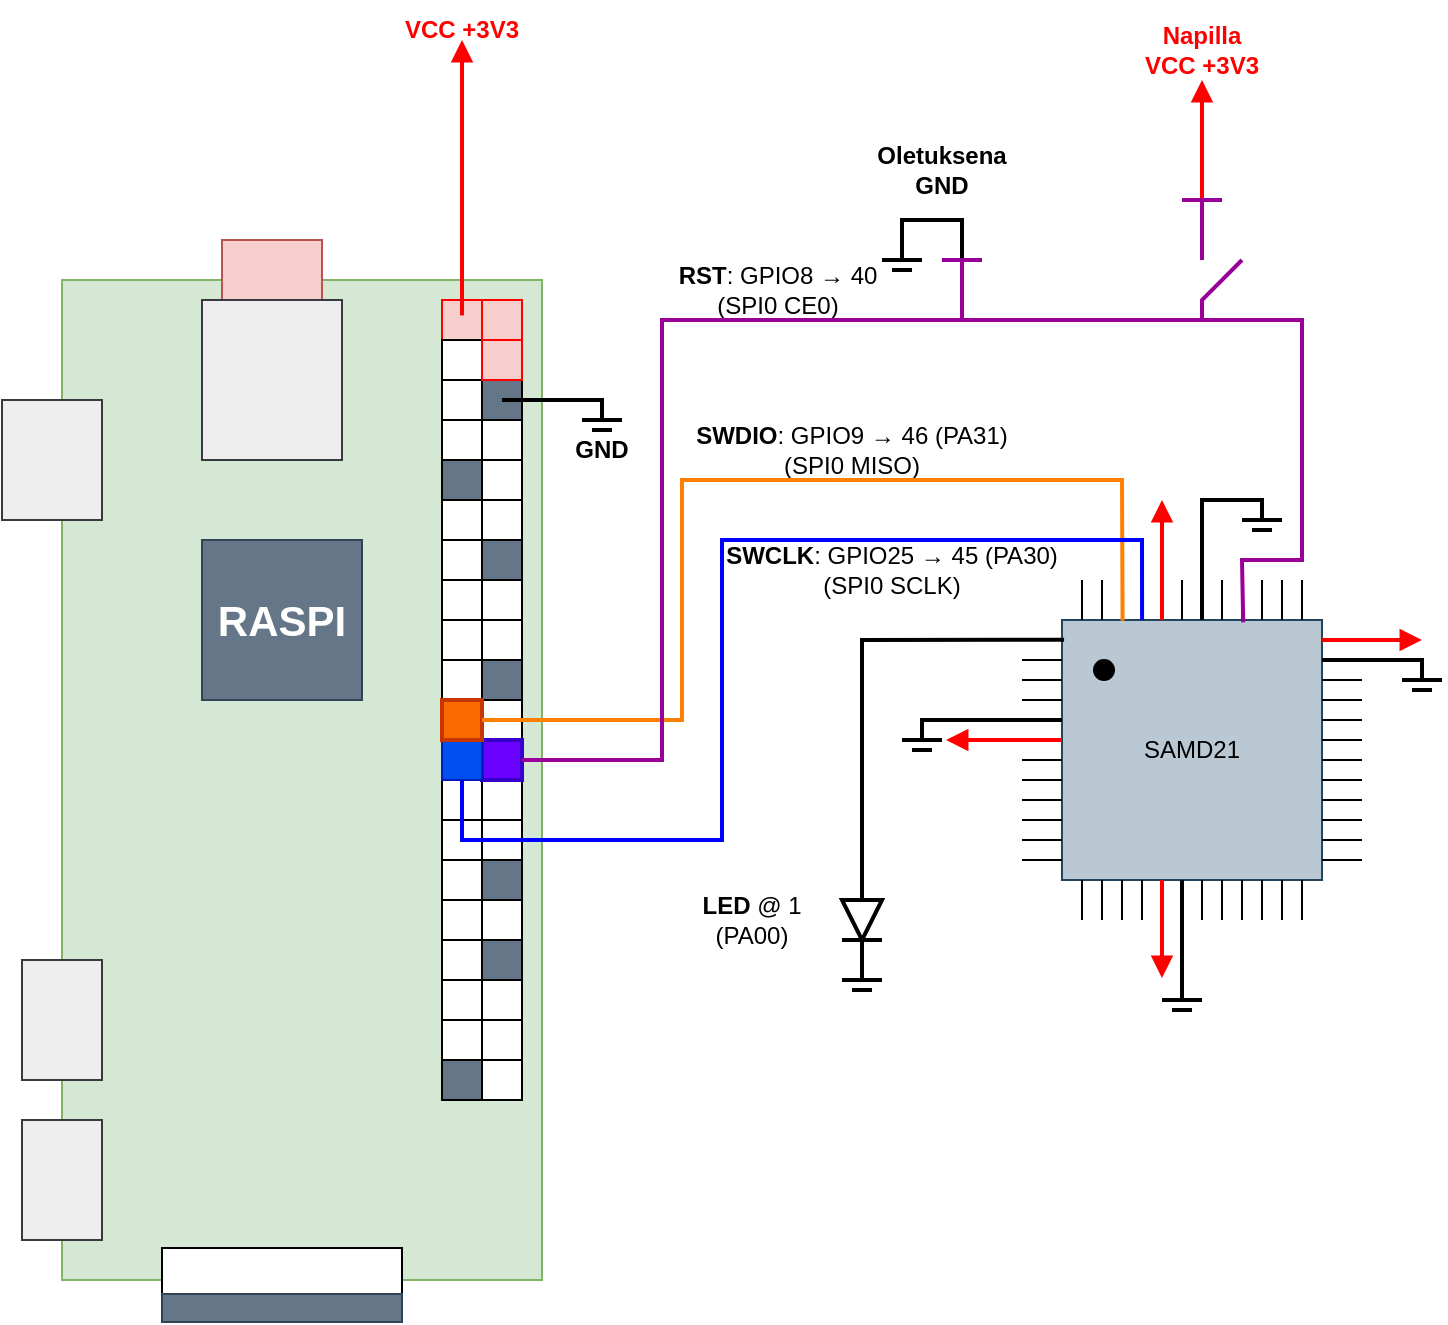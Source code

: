 <mxfile version="21.8.0" type="device">
  <diagram name="Sivu-1" id="TcnBGbWNYMxR0NJbdDOh">
    <mxGraphModel dx="1728" dy="927" grid="1" gridSize="10" guides="1" tooltips="1" connect="1" arrows="1" fold="1" page="1" pageScale="1" pageWidth="827" pageHeight="1169" math="0" shadow="0">
      <root>
        <mxCell id="0" />
        <mxCell id="1" parent="0" />
        <mxCell id="fr3tZVCzsqGeOzrXejrY-5" value="" style="endArrow=none;html=1;rounded=0;strokeWidth=2;" parent="1" edge="1">
          <mxGeometry width="50" height="50" relative="1" as="geometry">
            <mxPoint x="510" y="180" as="sourcePoint" />
            <mxPoint x="540" y="180" as="targetPoint" />
            <Array as="points">
              <mxPoint x="510" y="160" />
              <mxPoint x="540" y="160" />
            </Array>
          </mxGeometry>
        </mxCell>
        <mxCell id="Yb7hkfb2FvTGq4S6wsNo-282" value="" style="group" parent="1" vertex="1" connectable="0">
          <mxGeometry x="60" y="170" width="270" height="541" as="geometry" />
        </mxCell>
        <mxCell id="Yb7hkfb2FvTGq4S6wsNo-270" value="" style="rounded=0;whiteSpace=wrap;html=1;fontStyle=1;fillColor=#d5e8d4;strokeColor=#82b366;" parent="Yb7hkfb2FvTGq4S6wsNo-282" vertex="1">
          <mxGeometry x="30" y="20" width="240" height="500" as="geometry" />
        </mxCell>
        <mxCell id="Yb7hkfb2FvTGq4S6wsNo-129" value="" style="whiteSpace=wrap;html=1;aspect=fixed;fillColor=#f8cecc;strokeColor=#FF0000;" parent="Yb7hkfb2FvTGq4S6wsNo-282" vertex="1">
          <mxGeometry x="220" y="30" width="20" height="20" as="geometry" />
        </mxCell>
        <mxCell id="Yb7hkfb2FvTGq4S6wsNo-130" value="" style="whiteSpace=wrap;html=1;aspect=fixed;" parent="Yb7hkfb2FvTGq4S6wsNo-282" vertex="1">
          <mxGeometry x="240" y="30" width="20" height="20" as="geometry" />
        </mxCell>
        <mxCell id="Yb7hkfb2FvTGq4S6wsNo-131" value="" style="whiteSpace=wrap;html=1;aspect=fixed;" parent="Yb7hkfb2FvTGq4S6wsNo-282" vertex="1">
          <mxGeometry x="220" y="50" width="20" height="20" as="geometry" />
        </mxCell>
        <mxCell id="Yb7hkfb2FvTGq4S6wsNo-132" value="" style="whiteSpace=wrap;html=1;aspect=fixed;" parent="Yb7hkfb2FvTGq4S6wsNo-282" vertex="1">
          <mxGeometry x="240" y="50" width="20" height="20" as="geometry" />
        </mxCell>
        <mxCell id="Yb7hkfb2FvTGq4S6wsNo-133" value="" style="whiteSpace=wrap;html=1;aspect=fixed;" parent="Yb7hkfb2FvTGq4S6wsNo-282" vertex="1">
          <mxGeometry x="220" y="70" width="20" height="20" as="geometry" />
        </mxCell>
        <mxCell id="Yb7hkfb2FvTGq4S6wsNo-134" value="" style="whiteSpace=wrap;html=1;aspect=fixed;fillColor=#647687;fontColor=#ffffff;strokeColor=#000000;" parent="Yb7hkfb2FvTGq4S6wsNo-282" vertex="1">
          <mxGeometry x="240" y="70" width="20" height="20" as="geometry" />
        </mxCell>
        <mxCell id="Yb7hkfb2FvTGq4S6wsNo-135" value="" style="whiteSpace=wrap;html=1;aspect=fixed;" parent="Yb7hkfb2FvTGq4S6wsNo-282" vertex="1">
          <mxGeometry x="220" y="90" width="20" height="20" as="geometry" />
        </mxCell>
        <mxCell id="Yb7hkfb2FvTGq4S6wsNo-136" value="" style="whiteSpace=wrap;html=1;aspect=fixed;" parent="Yb7hkfb2FvTGq4S6wsNo-282" vertex="1">
          <mxGeometry x="240" y="90" width="20" height="20" as="geometry" />
        </mxCell>
        <mxCell id="Yb7hkfb2FvTGq4S6wsNo-146" value="" style="whiteSpace=wrap;html=1;aspect=fixed;" parent="Yb7hkfb2FvTGq4S6wsNo-282" vertex="1">
          <mxGeometry x="220" y="110" width="20" height="20" as="geometry" />
        </mxCell>
        <mxCell id="Yb7hkfb2FvTGq4S6wsNo-147" value="" style="whiteSpace=wrap;html=1;aspect=fixed;" parent="Yb7hkfb2FvTGq4S6wsNo-282" vertex="1">
          <mxGeometry x="240" y="110" width="20" height="20" as="geometry" />
        </mxCell>
        <mxCell id="Yb7hkfb2FvTGq4S6wsNo-148" value="" style="whiteSpace=wrap;html=1;aspect=fixed;" parent="Yb7hkfb2FvTGq4S6wsNo-282" vertex="1">
          <mxGeometry x="220" y="130" width="20" height="20" as="geometry" />
        </mxCell>
        <mxCell id="Yb7hkfb2FvTGq4S6wsNo-150" value="" style="whiteSpace=wrap;html=1;aspect=fixed;" parent="Yb7hkfb2FvTGq4S6wsNo-282" vertex="1">
          <mxGeometry x="220" y="150" width="20" height="20" as="geometry" />
        </mxCell>
        <mxCell id="Yb7hkfb2FvTGq4S6wsNo-151" value="" style="whiteSpace=wrap;html=1;aspect=fixed;" parent="Yb7hkfb2FvTGq4S6wsNo-282" vertex="1">
          <mxGeometry x="240" y="150" width="20" height="20" as="geometry" />
        </mxCell>
        <mxCell id="Yb7hkfb2FvTGq4S6wsNo-152" value="" style="whiteSpace=wrap;html=1;aspect=fixed;" parent="Yb7hkfb2FvTGq4S6wsNo-282" vertex="1">
          <mxGeometry x="220" y="170" width="20" height="20" as="geometry" />
        </mxCell>
        <mxCell id="Yb7hkfb2FvTGq4S6wsNo-153" value="" style="whiteSpace=wrap;html=1;aspect=fixed;" parent="Yb7hkfb2FvTGq4S6wsNo-282" vertex="1">
          <mxGeometry x="240" y="170" width="20" height="20" as="geometry" />
        </mxCell>
        <mxCell id="Yb7hkfb2FvTGq4S6wsNo-238" value="" style="whiteSpace=wrap;html=1;aspect=fixed;" parent="Yb7hkfb2FvTGq4S6wsNo-282" vertex="1">
          <mxGeometry x="220" y="190" width="20" height="20" as="geometry" />
        </mxCell>
        <mxCell id="Yb7hkfb2FvTGq4S6wsNo-240" value="" style="whiteSpace=wrap;html=1;aspect=fixed;" parent="Yb7hkfb2FvTGq4S6wsNo-282" vertex="1">
          <mxGeometry x="220" y="210" width="20" height="20" as="geometry" />
        </mxCell>
        <mxCell id="Yb7hkfb2FvTGq4S6wsNo-241" value="" style="whiteSpace=wrap;html=1;aspect=fixed;" parent="Yb7hkfb2FvTGq4S6wsNo-282" vertex="1">
          <mxGeometry x="240" y="210" width="20" height="20" as="geometry" />
        </mxCell>
        <mxCell id="Yb7hkfb2FvTGq4S6wsNo-242" value="" style="whiteSpace=wrap;html=1;aspect=fixed;" parent="Yb7hkfb2FvTGq4S6wsNo-282" vertex="1">
          <mxGeometry x="220" y="230" width="20" height="20" as="geometry" />
        </mxCell>
        <mxCell id="Yb7hkfb2FvTGq4S6wsNo-244" value="" style="whiteSpace=wrap;html=1;aspect=fixed;" parent="Yb7hkfb2FvTGq4S6wsNo-282" vertex="1">
          <mxGeometry x="220" y="250" width="20" height="20" as="geometry" />
        </mxCell>
        <mxCell id="Yb7hkfb2FvTGq4S6wsNo-245" value="" style="whiteSpace=wrap;html=1;aspect=fixed;" parent="Yb7hkfb2FvTGq4S6wsNo-282" vertex="1">
          <mxGeometry x="240" y="250" width="20" height="20" as="geometry" />
        </mxCell>
        <mxCell id="Yb7hkfb2FvTGq4S6wsNo-246" value="" style="whiteSpace=wrap;html=1;aspect=fixed;" parent="Yb7hkfb2FvTGq4S6wsNo-282" vertex="1">
          <mxGeometry x="220" y="270" width="20" height="20" as="geometry" />
        </mxCell>
        <mxCell id="Yb7hkfb2FvTGq4S6wsNo-247" value="" style="whiteSpace=wrap;html=1;aspect=fixed;" parent="Yb7hkfb2FvTGq4S6wsNo-282" vertex="1">
          <mxGeometry x="240" y="270" width="20" height="20" as="geometry" />
        </mxCell>
        <mxCell id="Yb7hkfb2FvTGq4S6wsNo-248" value="" style="whiteSpace=wrap;html=1;aspect=fixed;" parent="Yb7hkfb2FvTGq4S6wsNo-282" vertex="1">
          <mxGeometry x="220" y="290" width="20" height="20" as="geometry" />
        </mxCell>
        <mxCell id="Yb7hkfb2FvTGq4S6wsNo-249" value="" style="whiteSpace=wrap;html=1;aspect=fixed;" parent="Yb7hkfb2FvTGq4S6wsNo-282" vertex="1">
          <mxGeometry x="240" y="290" width="20" height="20" as="geometry" />
        </mxCell>
        <mxCell id="Yb7hkfb2FvTGq4S6wsNo-250" value="" style="whiteSpace=wrap;html=1;aspect=fixed;" parent="Yb7hkfb2FvTGq4S6wsNo-282" vertex="1">
          <mxGeometry x="220" y="310" width="20" height="20" as="geometry" />
        </mxCell>
        <mxCell id="Yb7hkfb2FvTGq4S6wsNo-251" value="" style="whiteSpace=wrap;html=1;aspect=fixed;" parent="Yb7hkfb2FvTGq4S6wsNo-282" vertex="1">
          <mxGeometry x="240" y="310" width="20" height="20" as="geometry" />
        </mxCell>
        <mxCell id="Yb7hkfb2FvTGq4S6wsNo-252" value="" style="whiteSpace=wrap;html=1;aspect=fixed;" parent="Yb7hkfb2FvTGq4S6wsNo-282" vertex="1">
          <mxGeometry x="220" y="330" width="20" height="20" as="geometry" />
        </mxCell>
        <mxCell id="Yb7hkfb2FvTGq4S6wsNo-253" value="" style="whiteSpace=wrap;html=1;aspect=fixed;" parent="Yb7hkfb2FvTGq4S6wsNo-282" vertex="1">
          <mxGeometry x="240" y="330" width="20" height="20" as="geometry" />
        </mxCell>
        <mxCell id="Yb7hkfb2FvTGq4S6wsNo-254" value="" style="whiteSpace=wrap;html=1;aspect=fixed;" parent="Yb7hkfb2FvTGq4S6wsNo-282" vertex="1">
          <mxGeometry x="220" y="350" width="20" height="20" as="geometry" />
        </mxCell>
        <mxCell id="Yb7hkfb2FvTGq4S6wsNo-255" value="" style="whiteSpace=wrap;html=1;aspect=fixed;" parent="Yb7hkfb2FvTGq4S6wsNo-282" vertex="1">
          <mxGeometry x="240" y="350" width="20" height="20" as="geometry" />
        </mxCell>
        <mxCell id="Yb7hkfb2FvTGq4S6wsNo-256" value="" style="whiteSpace=wrap;html=1;aspect=fixed;" parent="Yb7hkfb2FvTGq4S6wsNo-282" vertex="1">
          <mxGeometry x="220" y="370" width="20" height="20" as="geometry" />
        </mxCell>
        <mxCell id="Yb7hkfb2FvTGq4S6wsNo-257" value="" style="whiteSpace=wrap;html=1;aspect=fixed;" parent="Yb7hkfb2FvTGq4S6wsNo-282" vertex="1">
          <mxGeometry x="240" y="370" width="20" height="20" as="geometry" />
        </mxCell>
        <mxCell id="Yb7hkfb2FvTGq4S6wsNo-258" value="" style="whiteSpace=wrap;html=1;aspect=fixed;" parent="Yb7hkfb2FvTGq4S6wsNo-282" vertex="1">
          <mxGeometry x="220" y="390" width="20" height="20" as="geometry" />
        </mxCell>
        <mxCell id="Yb7hkfb2FvTGq4S6wsNo-259" value="" style="whiteSpace=wrap;html=1;aspect=fixed;" parent="Yb7hkfb2FvTGq4S6wsNo-282" vertex="1">
          <mxGeometry x="240" y="390" width="20" height="20" as="geometry" />
        </mxCell>
        <mxCell id="Yb7hkfb2FvTGq4S6wsNo-260" value="" style="whiteSpace=wrap;html=1;aspect=fixed;" parent="Yb7hkfb2FvTGq4S6wsNo-282" vertex="1">
          <mxGeometry x="220" y="410" width="20" height="20" as="geometry" />
        </mxCell>
        <mxCell id="Yb7hkfb2FvTGq4S6wsNo-261" value="" style="whiteSpace=wrap;html=1;aspect=fixed;" parent="Yb7hkfb2FvTGq4S6wsNo-282" vertex="1">
          <mxGeometry x="240" y="410" width="20" height="20" as="geometry" />
        </mxCell>
        <mxCell id="Yb7hkfb2FvTGq4S6wsNo-271" value="" style="whiteSpace=wrap;html=1;aspect=fixed;fillColor=#647687;fontColor=#ffffff;strokeColor=#314354;" parent="Yb7hkfb2FvTGq4S6wsNo-282" vertex="1">
          <mxGeometry x="100" y="150" width="80" height="80" as="geometry" />
        </mxCell>
        <mxCell id="Yb7hkfb2FvTGq4S6wsNo-273" value="" style="rounded=0;whiteSpace=wrap;html=1;fillColor=#eeeeee;strokeColor=#36393d;" parent="Yb7hkfb2FvTGq4S6wsNo-282" vertex="1">
          <mxGeometry y="80" width="50" height="60" as="geometry" />
        </mxCell>
        <mxCell id="Yb7hkfb2FvTGq4S6wsNo-274" value="" style="rounded=0;whiteSpace=wrap;html=1;fillColor=#eeeeee;strokeColor=#36393d;" parent="Yb7hkfb2FvTGq4S6wsNo-282" vertex="1">
          <mxGeometry x="10" y="360" width="40" height="60" as="geometry" />
        </mxCell>
        <mxCell id="Yb7hkfb2FvTGq4S6wsNo-275" value="" style="rounded=0;whiteSpace=wrap;html=1;fillColor=#eeeeee;strokeColor=#36393d;" parent="Yb7hkfb2FvTGq4S6wsNo-282" vertex="1">
          <mxGeometry x="10" y="440" width="40" height="60" as="geometry" />
        </mxCell>
        <mxCell id="Yb7hkfb2FvTGq4S6wsNo-276" value="" style="rounded=0;whiteSpace=wrap;html=1;" parent="Yb7hkfb2FvTGq4S6wsNo-282" vertex="1">
          <mxGeometry x="80" y="504" width="120" height="30" as="geometry" />
        </mxCell>
        <mxCell id="Yb7hkfb2FvTGq4S6wsNo-278" value="" style="rounded=0;whiteSpace=wrap;html=1;fillColor=#647687;fontColor=#ffffff;strokeColor=#314354;" parent="Yb7hkfb2FvTGq4S6wsNo-282" vertex="1">
          <mxGeometry x="80" y="527" width="120" height="14" as="geometry" />
        </mxCell>
        <mxCell id="Yb7hkfb2FvTGq4S6wsNo-279" value="" style="rounded=0;whiteSpace=wrap;html=1;fillColor=#f8cecc;strokeColor=#b85450;" parent="Yb7hkfb2FvTGq4S6wsNo-282" vertex="1">
          <mxGeometry x="110" width="50" height="70" as="geometry" />
        </mxCell>
        <mxCell id="Yb7hkfb2FvTGq4S6wsNo-272" value="" style="rounded=0;whiteSpace=wrap;html=1;fillColor=#eeeeee;strokeColor=#36393d;" parent="Yb7hkfb2FvTGq4S6wsNo-282" vertex="1">
          <mxGeometry x="100" y="30" width="70" height="80" as="geometry" />
        </mxCell>
        <mxCell id="Yb7hkfb2FvTGq4S6wsNo-281" value="RASPI" style="text;html=1;strokeColor=none;fillColor=none;align=center;verticalAlign=middle;whiteSpace=wrap;rounded=0;fontStyle=1;fontColor=#FFFFFF;fontSize=21;" parent="Yb7hkfb2FvTGq4S6wsNo-282" vertex="1">
          <mxGeometry x="110" y="175" width="60" height="30" as="geometry" />
        </mxCell>
        <mxCell id="Yb7hkfb2FvTGq4S6wsNo-314" value="" style="endArrow=none;html=1;rounded=0;strokeWidth=2;" parent="Yb7hkfb2FvTGq4S6wsNo-282" edge="1">
          <mxGeometry width="50" height="50" relative="1" as="geometry">
            <mxPoint x="250" y="80" as="sourcePoint" />
            <mxPoint x="300" y="90" as="targetPoint" />
            <Array as="points">
              <mxPoint x="300" y="80" />
            </Array>
          </mxGeometry>
        </mxCell>
        <mxCell id="Yb7hkfb2FvTGq4S6wsNo-315" value="" style="endArrow=none;html=1;rounded=0;strokeWidth=2;" parent="Yb7hkfb2FvTGq4S6wsNo-282" edge="1">
          <mxGeometry width="50" height="50" relative="1" as="geometry">
            <mxPoint x="290" y="90" as="sourcePoint" />
            <mxPoint x="310" y="90" as="targetPoint" />
          </mxGeometry>
        </mxCell>
        <mxCell id="Yb7hkfb2FvTGq4S6wsNo-316" value="" style="endArrow=none;html=1;rounded=0;strokeWidth=2;" parent="Yb7hkfb2FvTGq4S6wsNo-282" edge="1">
          <mxGeometry width="50" height="50" relative="1" as="geometry">
            <mxPoint x="295" y="95" as="sourcePoint" />
            <mxPoint x="305" y="95" as="targetPoint" />
          </mxGeometry>
        </mxCell>
        <mxCell id="_s-p7FQ7Er1sqUtxS0cy-1" value="" style="whiteSpace=wrap;html=1;aspect=fixed;fillColor=#647687;fontColor=#ffffff;strokeColor=#000000;" vertex="1" parent="Yb7hkfb2FvTGq4S6wsNo-282">
          <mxGeometry x="220" y="110" width="20" height="20" as="geometry" />
        </mxCell>
        <mxCell id="_s-p7FQ7Er1sqUtxS0cy-3" value="" style="whiteSpace=wrap;html=1;aspect=fixed;fillColor=#647687;fontColor=#ffffff;strokeColor=#000000;" vertex="1" parent="Yb7hkfb2FvTGq4S6wsNo-282">
          <mxGeometry x="240" y="150" width="20" height="20" as="geometry" />
        </mxCell>
        <mxCell id="_s-p7FQ7Er1sqUtxS0cy-4" value="" style="whiteSpace=wrap;html=1;aspect=fixed;fillColor=#647687;fontColor=#ffffff;strokeColor=#000000;" vertex="1" parent="Yb7hkfb2FvTGq4S6wsNo-282">
          <mxGeometry x="240" y="210" width="20" height="20" as="geometry" />
        </mxCell>
        <mxCell id="_s-p7FQ7Er1sqUtxS0cy-5" value="" style="whiteSpace=wrap;html=1;aspect=fixed;fillColor=#647687;fontColor=#ffffff;strokeColor=#000000;" vertex="1" parent="Yb7hkfb2FvTGq4S6wsNo-282">
          <mxGeometry x="240" y="310" width="20" height="20" as="geometry" />
        </mxCell>
        <mxCell id="_s-p7FQ7Er1sqUtxS0cy-6" value="" style="whiteSpace=wrap;html=1;aspect=fixed;fillColor=#647687;fontColor=#ffffff;strokeColor=#000000;" vertex="1" parent="Yb7hkfb2FvTGq4S6wsNo-282">
          <mxGeometry x="240" y="350" width="20" height="20" as="geometry" />
        </mxCell>
        <mxCell id="_s-p7FQ7Er1sqUtxS0cy-7" value="" style="whiteSpace=wrap;html=1;aspect=fixed;fillColor=#647687;fontColor=#ffffff;strokeColor=#000000;" vertex="1" parent="Yb7hkfb2FvTGq4S6wsNo-282">
          <mxGeometry x="220" y="410" width="20" height="20" as="geometry" />
        </mxCell>
        <mxCell id="_s-p7FQ7Er1sqUtxS0cy-8" value="" style="whiteSpace=wrap;html=1;aspect=fixed;fillColor=#f8cecc;strokeColor=#FF0000;" vertex="1" parent="Yb7hkfb2FvTGq4S6wsNo-282">
          <mxGeometry x="240" y="30" width="20" height="20" as="geometry" />
        </mxCell>
        <mxCell id="_s-p7FQ7Er1sqUtxS0cy-10" value="" style="whiteSpace=wrap;html=1;aspect=fixed;fillColor=#f8cecc;strokeColor=#FF0000;" vertex="1" parent="Yb7hkfb2FvTGq4S6wsNo-282">
          <mxGeometry x="240" y="50" width="20" height="20" as="geometry" />
        </mxCell>
        <mxCell id="_s-p7FQ7Er1sqUtxS0cy-11" value="" style="whiteSpace=wrap;html=1;aspect=fixed;" vertex="1" parent="Yb7hkfb2FvTGq4S6wsNo-282">
          <mxGeometry x="240" y="230" width="20" height="20" as="geometry" />
        </mxCell>
        <mxCell id="_s-p7FQ7Er1sqUtxS0cy-12" value="" style="whiteSpace=wrap;html=1;aspect=fixed;" vertex="1" parent="Yb7hkfb2FvTGq4S6wsNo-282">
          <mxGeometry x="240" y="190" width="20" height="20" as="geometry" />
        </mxCell>
        <mxCell id="_s-p7FQ7Er1sqUtxS0cy-13" value="" style="whiteSpace=wrap;html=1;aspect=fixed;" vertex="1" parent="Yb7hkfb2FvTGq4S6wsNo-282">
          <mxGeometry x="240" y="130" width="20" height="20" as="geometry" />
        </mxCell>
        <mxCell id="Yb7hkfb2FvTGq4S6wsNo-149" value="" style="whiteSpace=wrap;html=1;aspect=fixed;fillColor=#6a00ff;strokeColor=#3700CC;strokeWidth=2;fontColor=#ffffff;" parent="Yb7hkfb2FvTGq4S6wsNo-282" vertex="1">
          <mxGeometry x="240" y="250" width="20" height="20" as="geometry" />
        </mxCell>
        <mxCell id="Yb7hkfb2FvTGq4S6wsNo-243" value="" style="whiteSpace=wrap;html=1;aspect=fixed;fillColor=#0050ef;strokeColor=#001DBC;fontColor=#ffffff;" parent="Yb7hkfb2FvTGq4S6wsNo-282" vertex="1">
          <mxGeometry x="220" y="250" width="20" height="20" as="geometry" />
        </mxCell>
        <mxCell id="Yb7hkfb2FvTGq4S6wsNo-239" value="" style="whiteSpace=wrap;html=1;aspect=fixed;fillColor=#fa6800;strokeColor=#C73500;strokeWidth=2;fontColor=#000000;" parent="Yb7hkfb2FvTGq4S6wsNo-282" vertex="1">
          <mxGeometry x="220" y="230" width="20" height="20" as="geometry" />
        </mxCell>
        <mxCell id="Yb7hkfb2FvTGq4S6wsNo-286" value="" style="endArrow=block;html=1;rounded=0;strokeWidth=2;strokeColor=#FF0000;endFill=1;" parent="1" edge="1">
          <mxGeometry width="50" height="50" relative="1" as="geometry">
            <mxPoint x="290" y="207.714" as="sourcePoint" />
            <mxPoint x="290" y="70" as="targetPoint" />
          </mxGeometry>
        </mxCell>
        <mxCell id="Yb7hkfb2FvTGq4S6wsNo-287" value="VCC +3V3" style="text;html=1;strokeColor=none;fillColor=none;align=center;verticalAlign=middle;whiteSpace=wrap;rounded=0;fontStyle=1;fontColor=#FF0000;" parent="1" vertex="1">
          <mxGeometry x="260" y="50" width="60" height="30" as="geometry" />
        </mxCell>
        <mxCell id="Yb7hkfb2FvTGq4S6wsNo-317" value="GND" style="text;html=1;strokeColor=none;fillColor=none;align=center;verticalAlign=middle;whiteSpace=wrap;rounded=0;fontStyle=1;fontColor=#000000;" parent="1" vertex="1">
          <mxGeometry x="330" y="260" width="60" height="30" as="geometry" />
        </mxCell>
        <mxCell id="Yb7hkfb2FvTGq4S6wsNo-320" value="&lt;div&gt;&lt;b&gt;RST&lt;/b&gt;: GPIO8 → 40&lt;/div&gt;&lt;div&gt;(SPI0 CE0)&lt;br&gt;&lt;/div&gt;" style="text;html=1;strokeColor=none;fillColor=none;align=center;verticalAlign=middle;whiteSpace=wrap;rounded=0;" parent="1" vertex="1">
          <mxGeometry x="390" y="180" width="116" height="30" as="geometry" />
        </mxCell>
        <mxCell id="Yb7hkfb2FvTGq4S6wsNo-322" value="&lt;b&gt;SWDIO&lt;/b&gt;: GPIO9 → 46 (PA31)&lt;br&gt;(SPI0 MISO)" style="text;html=1;strokeColor=none;fillColor=none;align=center;verticalAlign=middle;whiteSpace=wrap;rounded=0;" parent="1" vertex="1">
          <mxGeometry x="400" y="260" width="170" height="30" as="geometry" />
        </mxCell>
        <mxCell id="Yb7hkfb2FvTGq4S6wsNo-328" value="" style="endArrow=block;html=1;rounded=0;strokeWidth=2;strokeColor=#FF0000;endFill=1;" parent="1" edge="1">
          <mxGeometry width="50" height="50" relative="1" as="geometry">
            <mxPoint x="660" y="150" as="sourcePoint" />
            <mxPoint x="660" y="90" as="targetPoint" />
          </mxGeometry>
        </mxCell>
        <mxCell id="Yb7hkfb2FvTGq4S6wsNo-329" value="" style="endArrow=none;html=1;rounded=0;strokeWidth=2;strokeColor=#990099;" parent="1" edge="1">
          <mxGeometry width="50" height="50" relative="1" as="geometry">
            <mxPoint x="660" y="210" as="sourcePoint" />
            <mxPoint x="680" y="180" as="targetPoint" />
            <Array as="points">
              <mxPoint x="660" y="200" />
            </Array>
          </mxGeometry>
        </mxCell>
        <mxCell id="Yb7hkfb2FvTGq4S6wsNo-331" value="" style="endArrow=none;html=1;rounded=0;strokeWidth=2;strokeColor=#990099;" parent="1" edge="1">
          <mxGeometry width="50" height="50" relative="1" as="geometry">
            <mxPoint x="540" y="210" as="sourcePoint" />
            <mxPoint x="540" y="180" as="targetPoint" />
          </mxGeometry>
        </mxCell>
        <mxCell id="Yb7hkfb2FvTGq4S6wsNo-333" value="Oletuksena GND" style="text;html=1;strokeColor=none;fillColor=none;align=center;verticalAlign=middle;whiteSpace=wrap;rounded=0;fontStyle=1" parent="1" vertex="1">
          <mxGeometry x="500" y="120" width="60" height="30" as="geometry" />
        </mxCell>
        <mxCell id="Yb7hkfb2FvTGq4S6wsNo-335" value="" style="group" parent="1" vertex="1" connectable="0">
          <mxGeometry x="510" y="300" width="270" height="255" as="geometry" />
        </mxCell>
        <mxCell id="Yb7hkfb2FvTGq4S6wsNo-62" value="" style="group" parent="Yb7hkfb2FvTGq4S6wsNo-335" vertex="1" connectable="0">
          <mxGeometry x="60" y="40" width="170" height="170" as="geometry" />
        </mxCell>
        <mxCell id="Yb7hkfb2FvTGq4S6wsNo-1" value="SAMD21" style="whiteSpace=wrap;html=1;aspect=fixed;fillColor=#bac8d3;strokeColor=#23445d;" parent="Yb7hkfb2FvTGq4S6wsNo-62" vertex="1">
          <mxGeometry x="20" y="20" width="130" height="130" as="geometry" />
        </mxCell>
        <mxCell id="Yb7hkfb2FvTGq4S6wsNo-2" value="" style="endArrow=none;html=1;rounded=0;" parent="Yb7hkfb2FvTGq4S6wsNo-62" edge="1">
          <mxGeometry width="50" height="50" relative="1" as="geometry">
            <mxPoint y="40" as="sourcePoint" />
            <mxPoint x="20" y="40" as="targetPoint" />
          </mxGeometry>
        </mxCell>
        <mxCell id="Yb7hkfb2FvTGq4S6wsNo-3" value="" style="endArrow=none;html=1;rounded=0;" parent="Yb7hkfb2FvTGq4S6wsNo-62" edge="1">
          <mxGeometry width="50" height="50" relative="1" as="geometry">
            <mxPoint y="30" as="sourcePoint" />
            <mxPoint x="20" y="30" as="targetPoint" />
          </mxGeometry>
        </mxCell>
        <mxCell id="Yb7hkfb2FvTGq4S6wsNo-4" value="" style="endArrow=none;html=1;rounded=0;" parent="Yb7hkfb2FvTGq4S6wsNo-62" edge="1">
          <mxGeometry width="50" height="50" relative="1" as="geometry">
            <mxPoint y="50" as="sourcePoint" />
            <mxPoint x="20" y="50" as="targetPoint" />
          </mxGeometry>
        </mxCell>
        <mxCell id="Yb7hkfb2FvTGq4S6wsNo-5" value="" style="endArrow=none;html=1;rounded=0;" parent="Yb7hkfb2FvTGq4S6wsNo-62" edge="1">
          <mxGeometry width="50" height="50" relative="1" as="geometry">
            <mxPoint y="70" as="sourcePoint" />
            <mxPoint x="20" y="70" as="targetPoint" />
          </mxGeometry>
        </mxCell>
        <mxCell id="Yb7hkfb2FvTGq4S6wsNo-6" value="" style="endArrow=none;html=1;rounded=0;" parent="Yb7hkfb2FvTGq4S6wsNo-62" edge="1">
          <mxGeometry width="50" height="50" relative="1" as="geometry">
            <mxPoint y="60" as="sourcePoint" />
            <mxPoint x="20" y="60" as="targetPoint" />
          </mxGeometry>
        </mxCell>
        <mxCell id="Yb7hkfb2FvTGq4S6wsNo-7" value="" style="endArrow=none;html=1;rounded=0;" parent="Yb7hkfb2FvTGq4S6wsNo-62" edge="1">
          <mxGeometry width="50" height="50" relative="1" as="geometry">
            <mxPoint y="80" as="sourcePoint" />
            <mxPoint x="20" y="80" as="targetPoint" />
          </mxGeometry>
        </mxCell>
        <mxCell id="Yb7hkfb2FvTGq4S6wsNo-8" value="" style="endArrow=none;html=1;rounded=0;" parent="Yb7hkfb2FvTGq4S6wsNo-62" edge="1">
          <mxGeometry width="50" height="50" relative="1" as="geometry">
            <mxPoint y="100" as="sourcePoint" />
            <mxPoint x="20" y="100" as="targetPoint" />
          </mxGeometry>
        </mxCell>
        <mxCell id="Yb7hkfb2FvTGq4S6wsNo-9" value="" style="endArrow=none;html=1;rounded=0;" parent="Yb7hkfb2FvTGq4S6wsNo-62" edge="1">
          <mxGeometry width="50" height="50" relative="1" as="geometry">
            <mxPoint y="90" as="sourcePoint" />
            <mxPoint x="20" y="90" as="targetPoint" />
          </mxGeometry>
        </mxCell>
        <mxCell id="Yb7hkfb2FvTGq4S6wsNo-10" value="" style="endArrow=none;html=1;rounded=0;" parent="Yb7hkfb2FvTGq4S6wsNo-62" edge="1">
          <mxGeometry width="50" height="50" relative="1" as="geometry">
            <mxPoint y="110" as="sourcePoint" />
            <mxPoint x="20" y="110" as="targetPoint" />
          </mxGeometry>
        </mxCell>
        <mxCell id="Yb7hkfb2FvTGq4S6wsNo-11" value="" style="endArrow=none;html=1;rounded=0;" parent="Yb7hkfb2FvTGq4S6wsNo-62" edge="1">
          <mxGeometry width="50" height="50" relative="1" as="geometry">
            <mxPoint y="130" as="sourcePoint" />
            <mxPoint x="20" y="130" as="targetPoint" />
          </mxGeometry>
        </mxCell>
        <mxCell id="Yb7hkfb2FvTGq4S6wsNo-12" value="" style="endArrow=none;html=1;rounded=0;" parent="Yb7hkfb2FvTGq4S6wsNo-62" edge="1">
          <mxGeometry width="50" height="50" relative="1" as="geometry">
            <mxPoint y="120" as="sourcePoint" />
            <mxPoint x="20" y="120" as="targetPoint" />
          </mxGeometry>
        </mxCell>
        <mxCell id="Yb7hkfb2FvTGq4S6wsNo-13" value="" style="endArrow=none;html=1;rounded=0;" parent="Yb7hkfb2FvTGq4S6wsNo-62" edge="1">
          <mxGeometry width="50" height="50" relative="1" as="geometry">
            <mxPoint y="140" as="sourcePoint" />
            <mxPoint x="20" y="140" as="targetPoint" />
          </mxGeometry>
        </mxCell>
        <mxCell id="Yb7hkfb2FvTGq4S6wsNo-14" value="" style="endArrow=none;html=1;rounded=0;" parent="Yb7hkfb2FvTGq4S6wsNo-62" edge="1">
          <mxGeometry width="50" height="50" relative="1" as="geometry">
            <mxPoint x="150" y="40" as="sourcePoint" />
            <mxPoint x="170" y="40" as="targetPoint" />
          </mxGeometry>
        </mxCell>
        <mxCell id="Yb7hkfb2FvTGq4S6wsNo-15" value="" style="endArrow=none;html=1;rounded=0;" parent="Yb7hkfb2FvTGq4S6wsNo-62" edge="1">
          <mxGeometry width="50" height="50" relative="1" as="geometry">
            <mxPoint x="150" y="30" as="sourcePoint" />
            <mxPoint x="170" y="30" as="targetPoint" />
          </mxGeometry>
        </mxCell>
        <mxCell id="Yb7hkfb2FvTGq4S6wsNo-16" value="" style="endArrow=none;html=1;rounded=0;" parent="Yb7hkfb2FvTGq4S6wsNo-62" edge="1">
          <mxGeometry width="50" height="50" relative="1" as="geometry">
            <mxPoint x="150" y="50" as="sourcePoint" />
            <mxPoint x="170" y="50" as="targetPoint" />
          </mxGeometry>
        </mxCell>
        <mxCell id="Yb7hkfb2FvTGq4S6wsNo-17" value="" style="endArrow=none;html=1;rounded=0;" parent="Yb7hkfb2FvTGq4S6wsNo-62" edge="1">
          <mxGeometry width="50" height="50" relative="1" as="geometry">
            <mxPoint x="150" y="70" as="sourcePoint" />
            <mxPoint x="170" y="70" as="targetPoint" />
          </mxGeometry>
        </mxCell>
        <mxCell id="Yb7hkfb2FvTGq4S6wsNo-18" value="" style="endArrow=none;html=1;rounded=0;" parent="Yb7hkfb2FvTGq4S6wsNo-62" edge="1">
          <mxGeometry width="50" height="50" relative="1" as="geometry">
            <mxPoint x="150" y="60" as="sourcePoint" />
            <mxPoint x="170" y="60" as="targetPoint" />
          </mxGeometry>
        </mxCell>
        <mxCell id="Yb7hkfb2FvTGq4S6wsNo-19" value="" style="endArrow=none;html=1;rounded=0;" parent="Yb7hkfb2FvTGq4S6wsNo-62" edge="1">
          <mxGeometry width="50" height="50" relative="1" as="geometry">
            <mxPoint x="150" y="80" as="sourcePoint" />
            <mxPoint x="170" y="80" as="targetPoint" />
          </mxGeometry>
        </mxCell>
        <mxCell id="Yb7hkfb2FvTGq4S6wsNo-20" value="" style="endArrow=none;html=1;rounded=0;" parent="Yb7hkfb2FvTGq4S6wsNo-62" edge="1">
          <mxGeometry width="50" height="50" relative="1" as="geometry">
            <mxPoint x="150" y="100" as="sourcePoint" />
            <mxPoint x="170" y="100" as="targetPoint" />
          </mxGeometry>
        </mxCell>
        <mxCell id="Yb7hkfb2FvTGq4S6wsNo-21" value="" style="endArrow=none;html=1;rounded=0;" parent="Yb7hkfb2FvTGq4S6wsNo-62" edge="1">
          <mxGeometry width="50" height="50" relative="1" as="geometry">
            <mxPoint x="150" y="90" as="sourcePoint" />
            <mxPoint x="170" y="90" as="targetPoint" />
          </mxGeometry>
        </mxCell>
        <mxCell id="Yb7hkfb2FvTGq4S6wsNo-22" value="" style="endArrow=none;html=1;rounded=0;" parent="Yb7hkfb2FvTGq4S6wsNo-62" edge="1">
          <mxGeometry width="50" height="50" relative="1" as="geometry">
            <mxPoint x="150" y="110" as="sourcePoint" />
            <mxPoint x="170" y="110" as="targetPoint" />
          </mxGeometry>
        </mxCell>
        <mxCell id="Yb7hkfb2FvTGq4S6wsNo-23" value="" style="endArrow=none;html=1;rounded=0;" parent="Yb7hkfb2FvTGq4S6wsNo-62" edge="1">
          <mxGeometry width="50" height="50" relative="1" as="geometry">
            <mxPoint x="150" y="130" as="sourcePoint" />
            <mxPoint x="170" y="130" as="targetPoint" />
          </mxGeometry>
        </mxCell>
        <mxCell id="Yb7hkfb2FvTGq4S6wsNo-24" value="" style="endArrow=none;html=1;rounded=0;" parent="Yb7hkfb2FvTGq4S6wsNo-62" edge="1">
          <mxGeometry width="50" height="50" relative="1" as="geometry">
            <mxPoint x="150" y="120" as="sourcePoint" />
            <mxPoint x="170" y="120" as="targetPoint" />
          </mxGeometry>
        </mxCell>
        <mxCell id="Yb7hkfb2FvTGq4S6wsNo-25" value="" style="endArrow=none;html=1;rounded=0;" parent="Yb7hkfb2FvTGq4S6wsNo-62" edge="1">
          <mxGeometry width="50" height="50" relative="1" as="geometry">
            <mxPoint x="150" y="140" as="sourcePoint" />
            <mxPoint x="170" y="140" as="targetPoint" />
          </mxGeometry>
        </mxCell>
        <mxCell id="Yb7hkfb2FvTGq4S6wsNo-38" value="" style="endArrow=none;html=1;rounded=0;" parent="Yb7hkfb2FvTGq4S6wsNo-62" edge="1">
          <mxGeometry width="50" height="50" relative="1" as="geometry">
            <mxPoint x="30" as="sourcePoint" />
            <mxPoint x="30" y="20" as="targetPoint" />
          </mxGeometry>
        </mxCell>
        <mxCell id="Yb7hkfb2FvTGq4S6wsNo-39" value="" style="endArrow=none;html=1;rounded=0;" parent="Yb7hkfb2FvTGq4S6wsNo-62" edge="1">
          <mxGeometry width="50" height="50" relative="1" as="geometry">
            <mxPoint x="40" as="sourcePoint" />
            <mxPoint x="40" y="20" as="targetPoint" />
          </mxGeometry>
        </mxCell>
        <mxCell id="Yb7hkfb2FvTGq4S6wsNo-40" value="" style="endArrow=none;html=1;rounded=0;" parent="Yb7hkfb2FvTGq4S6wsNo-62" edge="1">
          <mxGeometry width="50" height="50" relative="1" as="geometry">
            <mxPoint x="50" as="sourcePoint" />
            <mxPoint x="50" y="20" as="targetPoint" />
          </mxGeometry>
        </mxCell>
        <mxCell id="Yb7hkfb2FvTGq4S6wsNo-41" value="" style="endArrow=none;html=1;rounded=0;" parent="Yb7hkfb2FvTGq4S6wsNo-62" edge="1">
          <mxGeometry width="50" height="50" relative="1" as="geometry">
            <mxPoint x="60" as="sourcePoint" />
            <mxPoint x="60" y="20" as="targetPoint" />
          </mxGeometry>
        </mxCell>
        <mxCell id="Yb7hkfb2FvTGq4S6wsNo-42" value="" style="endArrow=none;html=1;rounded=0;" parent="Yb7hkfb2FvTGq4S6wsNo-62" edge="1">
          <mxGeometry width="50" height="50" relative="1" as="geometry">
            <mxPoint x="70" as="sourcePoint" />
            <mxPoint x="70" y="20" as="targetPoint" />
          </mxGeometry>
        </mxCell>
        <mxCell id="Yb7hkfb2FvTGq4S6wsNo-43" value="" style="endArrow=none;html=1;rounded=0;" parent="Yb7hkfb2FvTGq4S6wsNo-62" edge="1">
          <mxGeometry width="50" height="50" relative="1" as="geometry">
            <mxPoint x="80" as="sourcePoint" />
            <mxPoint x="80" y="20" as="targetPoint" />
          </mxGeometry>
        </mxCell>
        <mxCell id="Yb7hkfb2FvTGq4S6wsNo-44" value="" style="endArrow=none;html=1;rounded=0;" parent="Yb7hkfb2FvTGq4S6wsNo-62" edge="1">
          <mxGeometry width="50" height="50" relative="1" as="geometry">
            <mxPoint x="90" as="sourcePoint" />
            <mxPoint x="90" y="20" as="targetPoint" />
          </mxGeometry>
        </mxCell>
        <mxCell id="Yb7hkfb2FvTGq4S6wsNo-45" value="" style="endArrow=none;html=1;rounded=0;" parent="Yb7hkfb2FvTGq4S6wsNo-62" edge="1">
          <mxGeometry width="50" height="50" relative="1" as="geometry">
            <mxPoint x="100" as="sourcePoint" />
            <mxPoint x="100" y="20" as="targetPoint" />
          </mxGeometry>
        </mxCell>
        <mxCell id="Yb7hkfb2FvTGq4S6wsNo-46" value="" style="endArrow=none;html=1;rounded=0;" parent="Yb7hkfb2FvTGq4S6wsNo-62" edge="1">
          <mxGeometry width="50" height="50" relative="1" as="geometry">
            <mxPoint x="110" as="sourcePoint" />
            <mxPoint x="110" y="20" as="targetPoint" />
          </mxGeometry>
        </mxCell>
        <mxCell id="Yb7hkfb2FvTGq4S6wsNo-47" value="" style="endArrow=none;html=1;rounded=0;" parent="Yb7hkfb2FvTGq4S6wsNo-62" edge="1">
          <mxGeometry width="50" height="50" relative="1" as="geometry">
            <mxPoint x="120" as="sourcePoint" />
            <mxPoint x="120" y="20" as="targetPoint" />
          </mxGeometry>
        </mxCell>
        <mxCell id="Yb7hkfb2FvTGq4S6wsNo-48" value="" style="endArrow=none;html=1;rounded=0;" parent="Yb7hkfb2FvTGq4S6wsNo-62" edge="1">
          <mxGeometry width="50" height="50" relative="1" as="geometry">
            <mxPoint x="130" as="sourcePoint" />
            <mxPoint x="130" y="20" as="targetPoint" />
          </mxGeometry>
        </mxCell>
        <mxCell id="Yb7hkfb2FvTGq4S6wsNo-49" value="" style="endArrow=none;html=1;rounded=0;" parent="Yb7hkfb2FvTGq4S6wsNo-62" edge="1">
          <mxGeometry width="50" height="50" relative="1" as="geometry">
            <mxPoint x="140" as="sourcePoint" />
            <mxPoint x="140" y="20" as="targetPoint" />
          </mxGeometry>
        </mxCell>
        <mxCell id="Yb7hkfb2FvTGq4S6wsNo-50" value="" style="endArrow=none;html=1;rounded=0;" parent="Yb7hkfb2FvTGq4S6wsNo-62" edge="1">
          <mxGeometry width="50" height="50" relative="1" as="geometry">
            <mxPoint x="30" y="150" as="sourcePoint" />
            <mxPoint x="30" y="170" as="targetPoint" />
          </mxGeometry>
        </mxCell>
        <mxCell id="Yb7hkfb2FvTGq4S6wsNo-51" value="" style="endArrow=none;html=1;rounded=0;" parent="Yb7hkfb2FvTGq4S6wsNo-62" edge="1">
          <mxGeometry width="50" height="50" relative="1" as="geometry">
            <mxPoint x="40" y="150" as="sourcePoint" />
            <mxPoint x="40" y="170" as="targetPoint" />
          </mxGeometry>
        </mxCell>
        <mxCell id="Yb7hkfb2FvTGq4S6wsNo-52" value="" style="endArrow=none;html=1;rounded=0;" parent="Yb7hkfb2FvTGq4S6wsNo-62" edge="1">
          <mxGeometry width="50" height="50" relative="1" as="geometry">
            <mxPoint x="50" y="150" as="sourcePoint" />
            <mxPoint x="50" y="170" as="targetPoint" />
          </mxGeometry>
        </mxCell>
        <mxCell id="Yb7hkfb2FvTGq4S6wsNo-53" value="" style="endArrow=none;html=1;rounded=0;" parent="Yb7hkfb2FvTGq4S6wsNo-62" edge="1">
          <mxGeometry width="50" height="50" relative="1" as="geometry">
            <mxPoint x="60" y="150" as="sourcePoint" />
            <mxPoint x="60" y="170" as="targetPoint" />
          </mxGeometry>
        </mxCell>
        <mxCell id="Yb7hkfb2FvTGq4S6wsNo-54" value="" style="endArrow=none;html=1;rounded=0;" parent="Yb7hkfb2FvTGq4S6wsNo-62" edge="1">
          <mxGeometry width="50" height="50" relative="1" as="geometry">
            <mxPoint x="70" y="150" as="sourcePoint" />
            <mxPoint x="70" y="170" as="targetPoint" />
          </mxGeometry>
        </mxCell>
        <mxCell id="Yb7hkfb2FvTGq4S6wsNo-55" value="" style="endArrow=none;html=1;rounded=0;" parent="Yb7hkfb2FvTGq4S6wsNo-62" edge="1">
          <mxGeometry width="50" height="50" relative="1" as="geometry">
            <mxPoint x="80" y="150" as="sourcePoint" />
            <mxPoint x="80" y="170" as="targetPoint" />
          </mxGeometry>
        </mxCell>
        <mxCell id="Yb7hkfb2FvTGq4S6wsNo-56" value="" style="endArrow=none;html=1;rounded=0;" parent="Yb7hkfb2FvTGq4S6wsNo-62" edge="1">
          <mxGeometry width="50" height="50" relative="1" as="geometry">
            <mxPoint x="90" y="150" as="sourcePoint" />
            <mxPoint x="90" y="170" as="targetPoint" />
          </mxGeometry>
        </mxCell>
        <mxCell id="Yb7hkfb2FvTGq4S6wsNo-57" value="" style="endArrow=none;html=1;rounded=0;" parent="Yb7hkfb2FvTGq4S6wsNo-62" edge="1">
          <mxGeometry width="50" height="50" relative="1" as="geometry">
            <mxPoint x="100" y="150" as="sourcePoint" />
            <mxPoint x="100" y="170" as="targetPoint" />
          </mxGeometry>
        </mxCell>
        <mxCell id="Yb7hkfb2FvTGq4S6wsNo-58" value="" style="endArrow=none;html=1;rounded=0;" parent="Yb7hkfb2FvTGq4S6wsNo-62" edge="1">
          <mxGeometry width="50" height="50" relative="1" as="geometry">
            <mxPoint x="110" y="150" as="sourcePoint" />
            <mxPoint x="110" y="170" as="targetPoint" />
          </mxGeometry>
        </mxCell>
        <mxCell id="Yb7hkfb2FvTGq4S6wsNo-59" value="" style="endArrow=none;html=1;rounded=0;" parent="Yb7hkfb2FvTGq4S6wsNo-62" edge="1">
          <mxGeometry width="50" height="50" relative="1" as="geometry">
            <mxPoint x="120" y="150" as="sourcePoint" />
            <mxPoint x="120" y="170" as="targetPoint" />
          </mxGeometry>
        </mxCell>
        <mxCell id="Yb7hkfb2FvTGq4S6wsNo-60" value="" style="endArrow=none;html=1;rounded=0;" parent="Yb7hkfb2FvTGq4S6wsNo-62" edge="1">
          <mxGeometry width="50" height="50" relative="1" as="geometry">
            <mxPoint x="130" y="150" as="sourcePoint" />
            <mxPoint x="130" y="170" as="targetPoint" />
          </mxGeometry>
        </mxCell>
        <mxCell id="Yb7hkfb2FvTGq4S6wsNo-61" value="" style="endArrow=none;html=1;rounded=0;" parent="Yb7hkfb2FvTGq4S6wsNo-62" edge="1">
          <mxGeometry width="50" height="50" relative="1" as="geometry">
            <mxPoint x="140" y="150" as="sourcePoint" />
            <mxPoint x="140" y="170" as="targetPoint" />
          </mxGeometry>
        </mxCell>
        <mxCell id="Yb7hkfb2FvTGq4S6wsNo-64" value="" style="ellipse;whiteSpace=wrap;html=1;aspect=fixed;fillColor=#000000;" parent="Yb7hkfb2FvTGq4S6wsNo-62" vertex="1">
          <mxGeometry x="36" y="40" width="10" height="10" as="geometry" />
        </mxCell>
        <mxCell id="Yb7hkfb2FvTGq4S6wsNo-305" value="" style="endArrow=none;html=1;rounded=0;endSize=7;strokeWidth=2;" parent="Yb7hkfb2FvTGq4S6wsNo-62" edge="1">
          <mxGeometry width="50" height="50" relative="1" as="geometry">
            <mxPoint x="80" y="210" as="sourcePoint" />
            <mxPoint x="80" y="150" as="targetPoint" />
          </mxGeometry>
        </mxCell>
        <mxCell id="Yb7hkfb2FvTGq4S6wsNo-308" value="" style="endArrow=none;html=1;rounded=0;strokeWidth=2;" parent="Yb7hkfb2FvTGq4S6wsNo-62" edge="1">
          <mxGeometry width="50" height="50" relative="1" as="geometry">
            <mxPoint x="-50" y="80" as="sourcePoint" />
            <mxPoint x="20" y="70" as="targetPoint" />
            <Array as="points">
              <mxPoint x="-50" y="70" />
            </Array>
          </mxGeometry>
        </mxCell>
        <mxCell id="Yb7hkfb2FvTGq4S6wsNo-311" value="" style="endArrow=none;html=1;rounded=0;strokeWidth=2;" parent="Yb7hkfb2FvTGq4S6wsNo-62" edge="1">
          <mxGeometry width="50" height="50" relative="1" as="geometry">
            <mxPoint x="90" y="20" as="sourcePoint" />
            <mxPoint x="120" y="-30" as="targetPoint" />
            <Array as="points">
              <mxPoint x="90" y="-40" />
              <mxPoint x="120" y="-40" />
            </Array>
          </mxGeometry>
        </mxCell>
        <mxCell id="Yb7hkfb2FvTGq4S6wsNo-280" value="" style="endArrow=block;html=1;rounded=0;strokeWidth=2;strokeColor=#FF0000;endFill=1;" parent="Yb7hkfb2FvTGq4S6wsNo-335" edge="1">
          <mxGeometry width="50" height="50" relative="1" as="geometry">
            <mxPoint x="130" y="60" as="sourcePoint" />
            <mxPoint x="130" as="targetPoint" />
          </mxGeometry>
        </mxCell>
        <mxCell id="Yb7hkfb2FvTGq4S6wsNo-291" value="" style="endArrow=block;html=1;rounded=0;strokeWidth=2;strokeColor=#FF0000;endFill=1;" parent="Yb7hkfb2FvTGq4S6wsNo-335" edge="1">
          <mxGeometry width="50" height="50" relative="1" as="geometry">
            <mxPoint x="210" y="70" as="sourcePoint" />
            <mxPoint x="260" y="70" as="targetPoint" />
            <Array as="points">
              <mxPoint x="240" y="70" />
            </Array>
          </mxGeometry>
        </mxCell>
        <mxCell id="Yb7hkfb2FvTGq4S6wsNo-293" value="" style="endArrow=block;html=1;rounded=0;strokeWidth=2;strokeColor=#FF0000;endFill=1;" parent="Yb7hkfb2FvTGq4S6wsNo-335" edge="1">
          <mxGeometry width="50" height="50" relative="1" as="geometry">
            <mxPoint x="130" y="190" as="sourcePoint" />
            <mxPoint x="130" y="239" as="targetPoint" />
          </mxGeometry>
        </mxCell>
        <mxCell id="Yb7hkfb2FvTGq4S6wsNo-301" value="" style="endArrow=none;html=1;rounded=0;strokeWidth=2;" parent="Yb7hkfb2FvTGq4S6wsNo-335" edge="1">
          <mxGeometry width="50" height="50" relative="1" as="geometry">
            <mxPoint x="210" y="80" as="sourcePoint" />
            <mxPoint x="260" y="90" as="targetPoint" />
            <Array as="points">
              <mxPoint x="260" y="80" />
            </Array>
          </mxGeometry>
        </mxCell>
        <mxCell id="Yb7hkfb2FvTGq4S6wsNo-302" value="" style="endArrow=none;html=1;rounded=0;strokeWidth=2;" parent="Yb7hkfb2FvTGq4S6wsNo-335" edge="1">
          <mxGeometry width="50" height="50" relative="1" as="geometry">
            <mxPoint x="250" y="90" as="sourcePoint" />
            <mxPoint x="270" y="90" as="targetPoint" />
          </mxGeometry>
        </mxCell>
        <mxCell id="Yb7hkfb2FvTGq4S6wsNo-303" value="" style="endArrow=none;html=1;rounded=0;strokeWidth=2;" parent="Yb7hkfb2FvTGq4S6wsNo-335" edge="1">
          <mxGeometry width="50" height="50" relative="1" as="geometry">
            <mxPoint x="255" y="95" as="sourcePoint" />
            <mxPoint x="265" y="95" as="targetPoint" />
          </mxGeometry>
        </mxCell>
        <mxCell id="Yb7hkfb2FvTGq4S6wsNo-306" value="" style="endArrow=none;html=1;rounded=0;strokeWidth=2;" parent="Yb7hkfb2FvTGq4S6wsNo-335" edge="1">
          <mxGeometry width="50" height="50" relative="1" as="geometry">
            <mxPoint x="130" y="250" as="sourcePoint" />
            <mxPoint x="150" y="250" as="targetPoint" />
          </mxGeometry>
        </mxCell>
        <mxCell id="Yb7hkfb2FvTGq4S6wsNo-307" value="" style="endArrow=none;html=1;rounded=0;strokeWidth=2;" parent="Yb7hkfb2FvTGq4S6wsNo-335" edge="1">
          <mxGeometry width="50" height="50" relative="1" as="geometry">
            <mxPoint x="135" y="255" as="sourcePoint" />
            <mxPoint x="145" y="255" as="targetPoint" />
          </mxGeometry>
        </mxCell>
        <mxCell id="Yb7hkfb2FvTGq4S6wsNo-294" value="" style="endArrow=block;html=1;rounded=0;strokeWidth=2;strokeColor=#FF0000;endFill=1;" parent="Yb7hkfb2FvTGq4S6wsNo-335" edge="1">
          <mxGeometry width="50" height="50" relative="1" as="geometry">
            <mxPoint x="80" y="120" as="sourcePoint" />
            <mxPoint x="22" y="120" as="targetPoint" />
          </mxGeometry>
        </mxCell>
        <mxCell id="Yb7hkfb2FvTGq4S6wsNo-309" value="" style="endArrow=none;html=1;rounded=0;strokeWidth=2;" parent="Yb7hkfb2FvTGq4S6wsNo-335" edge="1">
          <mxGeometry width="50" height="50" relative="1" as="geometry">
            <mxPoint y="120" as="sourcePoint" />
            <mxPoint x="20" y="120" as="targetPoint" />
          </mxGeometry>
        </mxCell>
        <mxCell id="Yb7hkfb2FvTGq4S6wsNo-310" value="" style="endArrow=none;html=1;rounded=0;strokeWidth=2;" parent="Yb7hkfb2FvTGq4S6wsNo-335" edge="1">
          <mxGeometry width="50" height="50" relative="1" as="geometry">
            <mxPoint x="5" y="125" as="sourcePoint" />
            <mxPoint x="15" y="125" as="targetPoint" />
          </mxGeometry>
        </mxCell>
        <mxCell id="Yb7hkfb2FvTGq4S6wsNo-312" value="" style="endArrow=none;html=1;rounded=0;strokeWidth=2;" parent="Yb7hkfb2FvTGq4S6wsNo-335" edge="1">
          <mxGeometry width="50" height="50" relative="1" as="geometry">
            <mxPoint x="170" y="10" as="sourcePoint" />
            <mxPoint x="190" y="10" as="targetPoint" />
          </mxGeometry>
        </mxCell>
        <mxCell id="Yb7hkfb2FvTGq4S6wsNo-313" value="" style="endArrow=none;html=1;rounded=0;strokeWidth=2;" parent="Yb7hkfb2FvTGq4S6wsNo-335" edge="1">
          <mxGeometry width="50" height="50" relative="1" as="geometry">
            <mxPoint x="175" y="15" as="sourcePoint" />
            <mxPoint x="185" y="15" as="targetPoint" />
          </mxGeometry>
        </mxCell>
        <mxCell id="Yb7hkfb2FvTGq4S6wsNo-324" value="&lt;b&gt;SWCLK&lt;/b&gt;: GPIO25 → 45 (PA30)&lt;br&gt;(SPI0 SCLK)" style="text;html=1;strokeColor=none;fillColor=none;align=center;verticalAlign=middle;whiteSpace=wrap;rounded=0;" parent="Yb7hkfb2FvTGq4S6wsNo-335" vertex="1">
          <mxGeometry x="-90" y="20" width="170" height="30" as="geometry" />
        </mxCell>
        <mxCell id="Yb7hkfb2FvTGq4S6wsNo-321" value="" style="endArrow=none;html=1;rounded=0;strokeWidth=2;strokeColor=#FF8000;entryX=0.233;entryY=0.003;entryDx=0;entryDy=0;entryPerimeter=0;exitX=0;exitY=0.5;exitDx=0;exitDy=0;" parent="1" target="Yb7hkfb2FvTGq4S6wsNo-1" edge="1" source="_s-p7FQ7Er1sqUtxS0cy-11">
          <mxGeometry width="50" height="50" relative="1" as="geometry">
            <mxPoint x="350" y="370" as="sourcePoint" />
            <mxPoint x="620" y="330" as="targetPoint" />
            <Array as="points">
              <mxPoint x="400" y="410" />
              <mxPoint x="400" y="310" />
              <mxPoint x="400" y="290" />
              <mxPoint x="620" y="290" />
            </Array>
          </mxGeometry>
        </mxCell>
        <mxCell id="Yb7hkfb2FvTGq4S6wsNo-323" value="" style="endArrow=none;html=1;rounded=0;strokeWidth=2;strokeColor=#0000FF;entryX=0.308;entryY=0;entryDx=0;entryDy=0;entryPerimeter=0;exitX=0.5;exitY=1;exitDx=0;exitDy=0;" parent="1" target="Yb7hkfb2FvTGq4S6wsNo-1" edge="1" source="Yb7hkfb2FvTGq4S6wsNo-243">
          <mxGeometry width="50" height="50" relative="1" as="geometry">
            <mxPoint x="370" y="410" as="sourcePoint" />
            <mxPoint x="630" y="340" as="targetPoint" />
            <Array as="points">
              <mxPoint x="290" y="470" />
              <mxPoint x="420" y="470" />
              <mxPoint x="420" y="320" />
              <mxPoint x="630" y="320" />
            </Array>
          </mxGeometry>
        </mxCell>
        <mxCell id="Yb7hkfb2FvTGq4S6wsNo-319" value="" style="endArrow=none;html=1;rounded=0;strokeWidth=2;strokeColor=#990099;entryX=0.697;entryY=0.009;entryDx=0;entryDy=0;entryPerimeter=0;exitX=1;exitY=0.5;exitDx=0;exitDy=0;" parent="1" target="Yb7hkfb2FvTGq4S6wsNo-1" edge="1" source="Yb7hkfb2FvTGq4S6wsNo-149">
          <mxGeometry width="50" height="50" relative="1" as="geometry">
            <mxPoint x="350" y="310" as="sourcePoint" />
            <mxPoint x="680" y="340" as="targetPoint" />
            <Array as="points">
              <mxPoint x="390" y="430" />
              <mxPoint x="390" y="210" />
              <mxPoint x="530" y="210" />
              <mxPoint x="710" y="210" />
              <mxPoint x="710" y="330" />
              <mxPoint x="680" y="330" />
            </Array>
          </mxGeometry>
        </mxCell>
        <mxCell id="Yb7hkfb2FvTGq4S6wsNo-336" value="" style="endArrow=none;html=1;rounded=0;strokeWidth=2;" parent="1" edge="1">
          <mxGeometry width="50" height="50" relative="1" as="geometry">
            <mxPoint x="480" y="520" as="sourcePoint" />
            <mxPoint x="500" y="520" as="targetPoint" />
          </mxGeometry>
        </mxCell>
        <mxCell id="Yb7hkfb2FvTGq4S6wsNo-337" value="" style="triangle;whiteSpace=wrap;html=1;rotation=90;strokeWidth=2;" parent="1" vertex="1">
          <mxGeometry x="480" y="500" width="20" height="20" as="geometry" />
        </mxCell>
        <mxCell id="Yb7hkfb2FvTGq4S6wsNo-338" value="" style="endArrow=none;html=1;rounded=0;strokeWidth=2;" parent="1" edge="1">
          <mxGeometry width="50" height="50" relative="1" as="geometry">
            <mxPoint x="480" y="540" as="sourcePoint" />
            <mxPoint x="500" y="540" as="targetPoint" />
          </mxGeometry>
        </mxCell>
        <mxCell id="Yb7hkfb2FvTGq4S6wsNo-339" value="" style="endArrow=none;html=1;rounded=0;strokeWidth=2;" parent="1" edge="1">
          <mxGeometry width="50" height="50" relative="1" as="geometry">
            <mxPoint x="485" y="545" as="sourcePoint" />
            <mxPoint x="495" y="545" as="targetPoint" />
          </mxGeometry>
        </mxCell>
        <mxCell id="Yb7hkfb2FvTGq4S6wsNo-340" value="" style="endArrow=none;html=1;rounded=0;strokeWidth=2;" parent="1" edge="1">
          <mxGeometry width="50" height="50" relative="1" as="geometry">
            <mxPoint x="490" y="540" as="sourcePoint" />
            <mxPoint x="490" y="520" as="targetPoint" />
          </mxGeometry>
        </mxCell>
        <mxCell id="Yb7hkfb2FvTGq4S6wsNo-341" value="" style="endArrow=none;html=1;rounded=0;strokeWidth=2;entryX=0.008;entryY=0.076;entryDx=0;entryDy=0;entryPerimeter=0;exitX=0;exitY=0.5;exitDx=0;exitDy=0;" parent="1" source="Yb7hkfb2FvTGq4S6wsNo-337" target="Yb7hkfb2FvTGq4S6wsNo-1" edge="1">
          <mxGeometry width="50" height="50" relative="1" as="geometry">
            <mxPoint x="490" y="370" as="sourcePoint" />
            <mxPoint x="570" y="370" as="targetPoint" />
            <Array as="points">
              <mxPoint x="490" y="370" />
            </Array>
          </mxGeometry>
        </mxCell>
        <mxCell id="fr3tZVCzsqGeOzrXejrY-1" value="" style="endArrow=none;html=1;rounded=0;strokeWidth=2;strokeColor=#990099;" parent="1" edge="1">
          <mxGeometry width="50" height="50" relative="1" as="geometry">
            <mxPoint x="530" y="180" as="sourcePoint" />
            <mxPoint x="550" y="180" as="targetPoint" />
          </mxGeometry>
        </mxCell>
        <mxCell id="fr3tZVCzsqGeOzrXejrY-2" value="" style="endArrow=none;html=1;rounded=0;strokeWidth=2;strokeColor=#990099;" parent="1" edge="1">
          <mxGeometry width="50" height="50" relative="1" as="geometry">
            <mxPoint x="660" y="180" as="sourcePoint" />
            <mxPoint x="660" y="150" as="targetPoint" />
          </mxGeometry>
        </mxCell>
        <mxCell id="fr3tZVCzsqGeOzrXejrY-3" value="" style="endArrow=none;html=1;rounded=0;strokeWidth=2;" parent="1" edge="1">
          <mxGeometry width="50" height="50" relative="1" as="geometry">
            <mxPoint x="500" y="180" as="sourcePoint" />
            <mxPoint x="520" y="180" as="targetPoint" />
          </mxGeometry>
        </mxCell>
        <mxCell id="fr3tZVCzsqGeOzrXejrY-4" value="" style="endArrow=none;html=1;rounded=0;strokeWidth=2;" parent="1" edge="1">
          <mxGeometry width="50" height="50" relative="1" as="geometry">
            <mxPoint x="505" y="185" as="sourcePoint" />
            <mxPoint x="515" y="185" as="targetPoint" />
          </mxGeometry>
        </mxCell>
        <mxCell id="fr3tZVCzsqGeOzrXejrY-6" value="&lt;div&gt;Napilla&lt;br&gt;&lt;/div&gt;&lt;div&gt;VCC +3V3&lt;/div&gt;" style="text;html=1;strokeColor=none;fillColor=none;align=center;verticalAlign=middle;whiteSpace=wrap;rounded=0;fontStyle=1;fontColor=#FF0000;" parent="1" vertex="1">
          <mxGeometry x="630" y="60" width="60" height="30" as="geometry" />
        </mxCell>
        <mxCell id="Yb7hkfb2FvTGq4S6wsNo-345" value="&lt;b&gt;LED&lt;/b&gt; @ 1 (PA00)" style="text;html=1;strokeColor=none;fillColor=none;align=center;verticalAlign=middle;whiteSpace=wrap;rounded=0;" parent="1" vertex="1">
          <mxGeometry x="390" y="500" width="90" height="20" as="geometry" />
        </mxCell>
        <mxCell id="_s-p7FQ7Er1sqUtxS0cy-14" value="" style="endArrow=none;html=1;rounded=0;strokeWidth=2;strokeColor=#990099;" edge="1" parent="1">
          <mxGeometry width="50" height="50" relative="1" as="geometry">
            <mxPoint x="650" y="150" as="sourcePoint" />
            <mxPoint x="670" y="150" as="targetPoint" />
          </mxGeometry>
        </mxCell>
      </root>
    </mxGraphModel>
  </diagram>
</mxfile>
